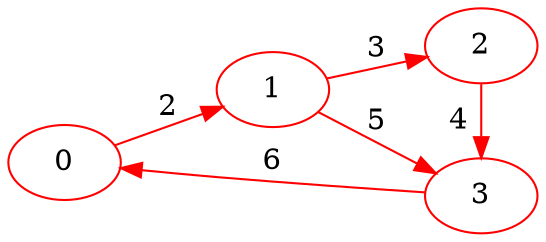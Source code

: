 digraph G {
ranksep = "equally";
rankdir = LR;
{rank = same; 0; };
{rank = same; 1; };
{rank = same; 2; 3; };
{rank = same; };
3 [color = "red"];
2 [color = "red"];
1 [color = "red"];
0 [color = "red"];
0->1[label="2" color = "red"];
1->2[label="3" color = "red"];
1->3[label="5" color = "red"];
2->3[label="4" color = "red"];
3->0[label="6" color = "red"];
}
